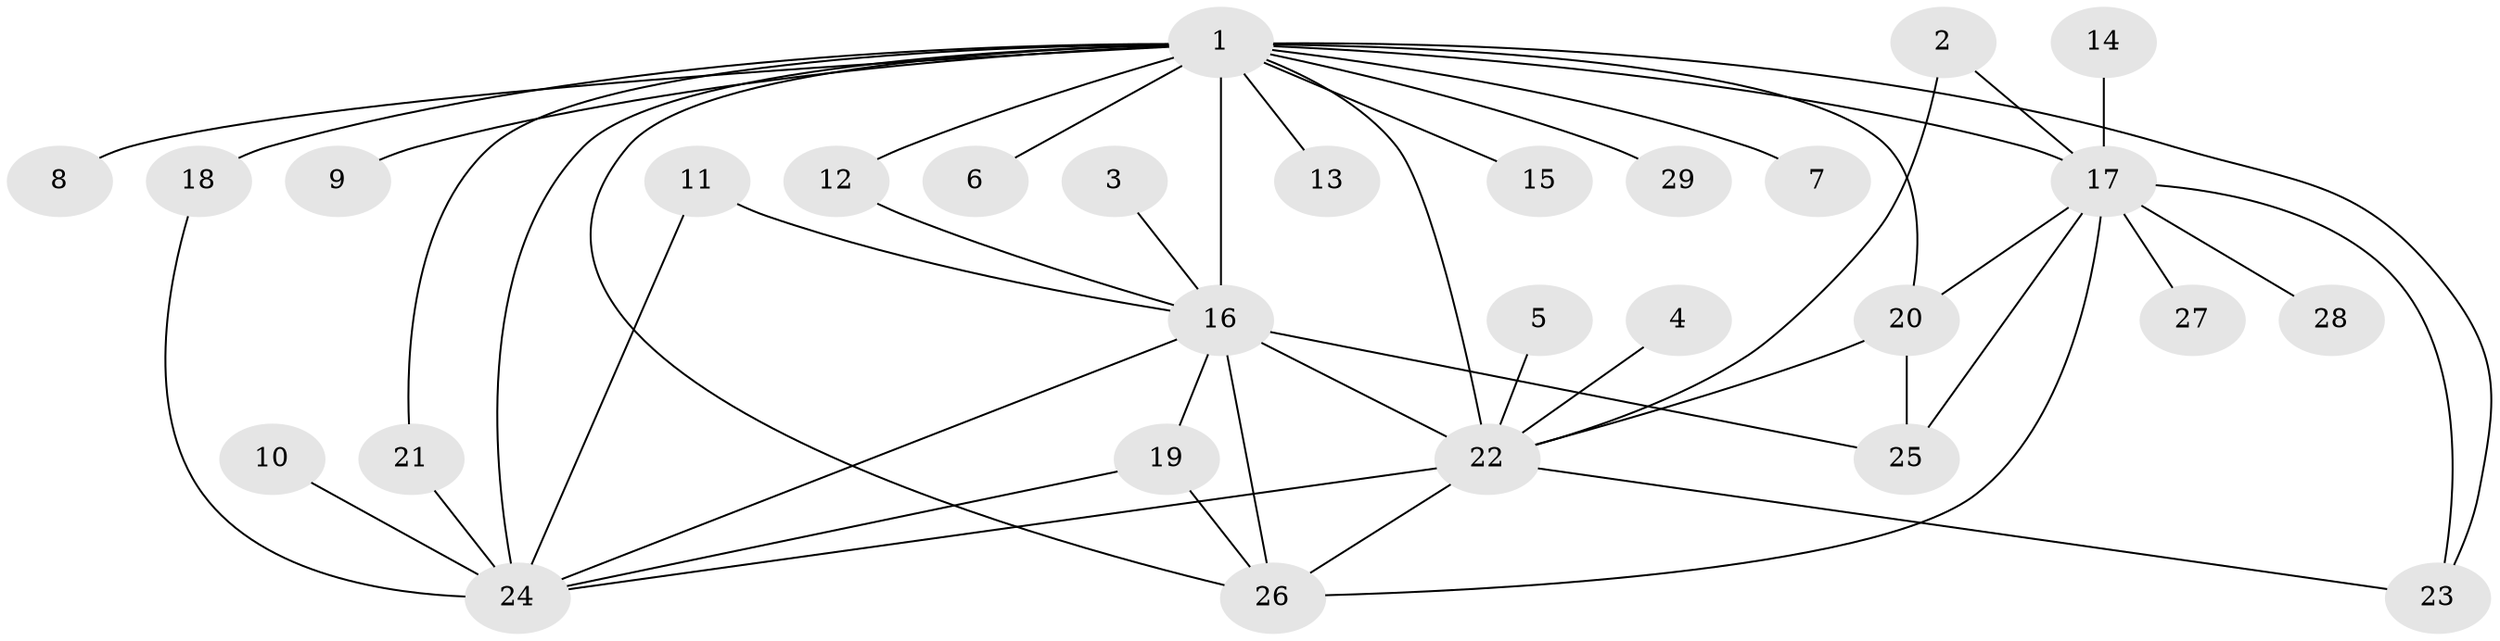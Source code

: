 // original degree distribution, {18: 0.017543859649122806, 6: 0.017543859649122806, 8: 0.017543859649122806, 5: 0.05263157894736842, 9: 0.017543859649122806, 13: 0.017543859649122806, 3: 0.15789473684210525, 2: 0.21052631578947367, 11: 0.017543859649122806, 4: 0.07017543859649122, 1: 0.40350877192982454}
// Generated by graph-tools (version 1.1) at 2025/26/03/09/25 03:26:03]
// undirected, 29 vertices, 47 edges
graph export_dot {
graph [start="1"]
  node [color=gray90,style=filled];
  1;
  2;
  3;
  4;
  5;
  6;
  7;
  8;
  9;
  10;
  11;
  12;
  13;
  14;
  15;
  16;
  17;
  18;
  19;
  20;
  21;
  22;
  23;
  24;
  25;
  26;
  27;
  28;
  29;
  1 -- 6 [weight=1.0];
  1 -- 7 [weight=1.0];
  1 -- 8 [weight=1.0];
  1 -- 9 [weight=1.0];
  1 -- 12 [weight=1.0];
  1 -- 13 [weight=1.0];
  1 -- 15 [weight=1.0];
  1 -- 16 [weight=3.0];
  1 -- 17 [weight=2.0];
  1 -- 18 [weight=2.0];
  1 -- 20 [weight=2.0];
  1 -- 21 [weight=1.0];
  1 -- 22 [weight=2.0];
  1 -- 23 [weight=1.0];
  1 -- 24 [weight=2.0];
  1 -- 26 [weight=1.0];
  1 -- 29 [weight=1.0];
  2 -- 17 [weight=1.0];
  2 -- 22 [weight=1.0];
  3 -- 16 [weight=1.0];
  4 -- 22 [weight=1.0];
  5 -- 22 [weight=1.0];
  10 -- 24 [weight=1.0];
  11 -- 16 [weight=1.0];
  11 -- 24 [weight=1.0];
  12 -- 16 [weight=1.0];
  14 -- 17 [weight=1.0];
  16 -- 19 [weight=1.0];
  16 -- 22 [weight=1.0];
  16 -- 24 [weight=1.0];
  16 -- 25 [weight=1.0];
  16 -- 26 [weight=1.0];
  17 -- 20 [weight=1.0];
  17 -- 23 [weight=1.0];
  17 -- 25 [weight=1.0];
  17 -- 26 [weight=1.0];
  17 -- 27 [weight=1.0];
  17 -- 28 [weight=1.0];
  18 -- 24 [weight=1.0];
  19 -- 24 [weight=1.0];
  19 -- 26 [weight=1.0];
  20 -- 22 [weight=1.0];
  20 -- 25 [weight=1.0];
  21 -- 24 [weight=1.0];
  22 -- 23 [weight=1.0];
  22 -- 24 [weight=1.0];
  22 -- 26 [weight=1.0];
}
